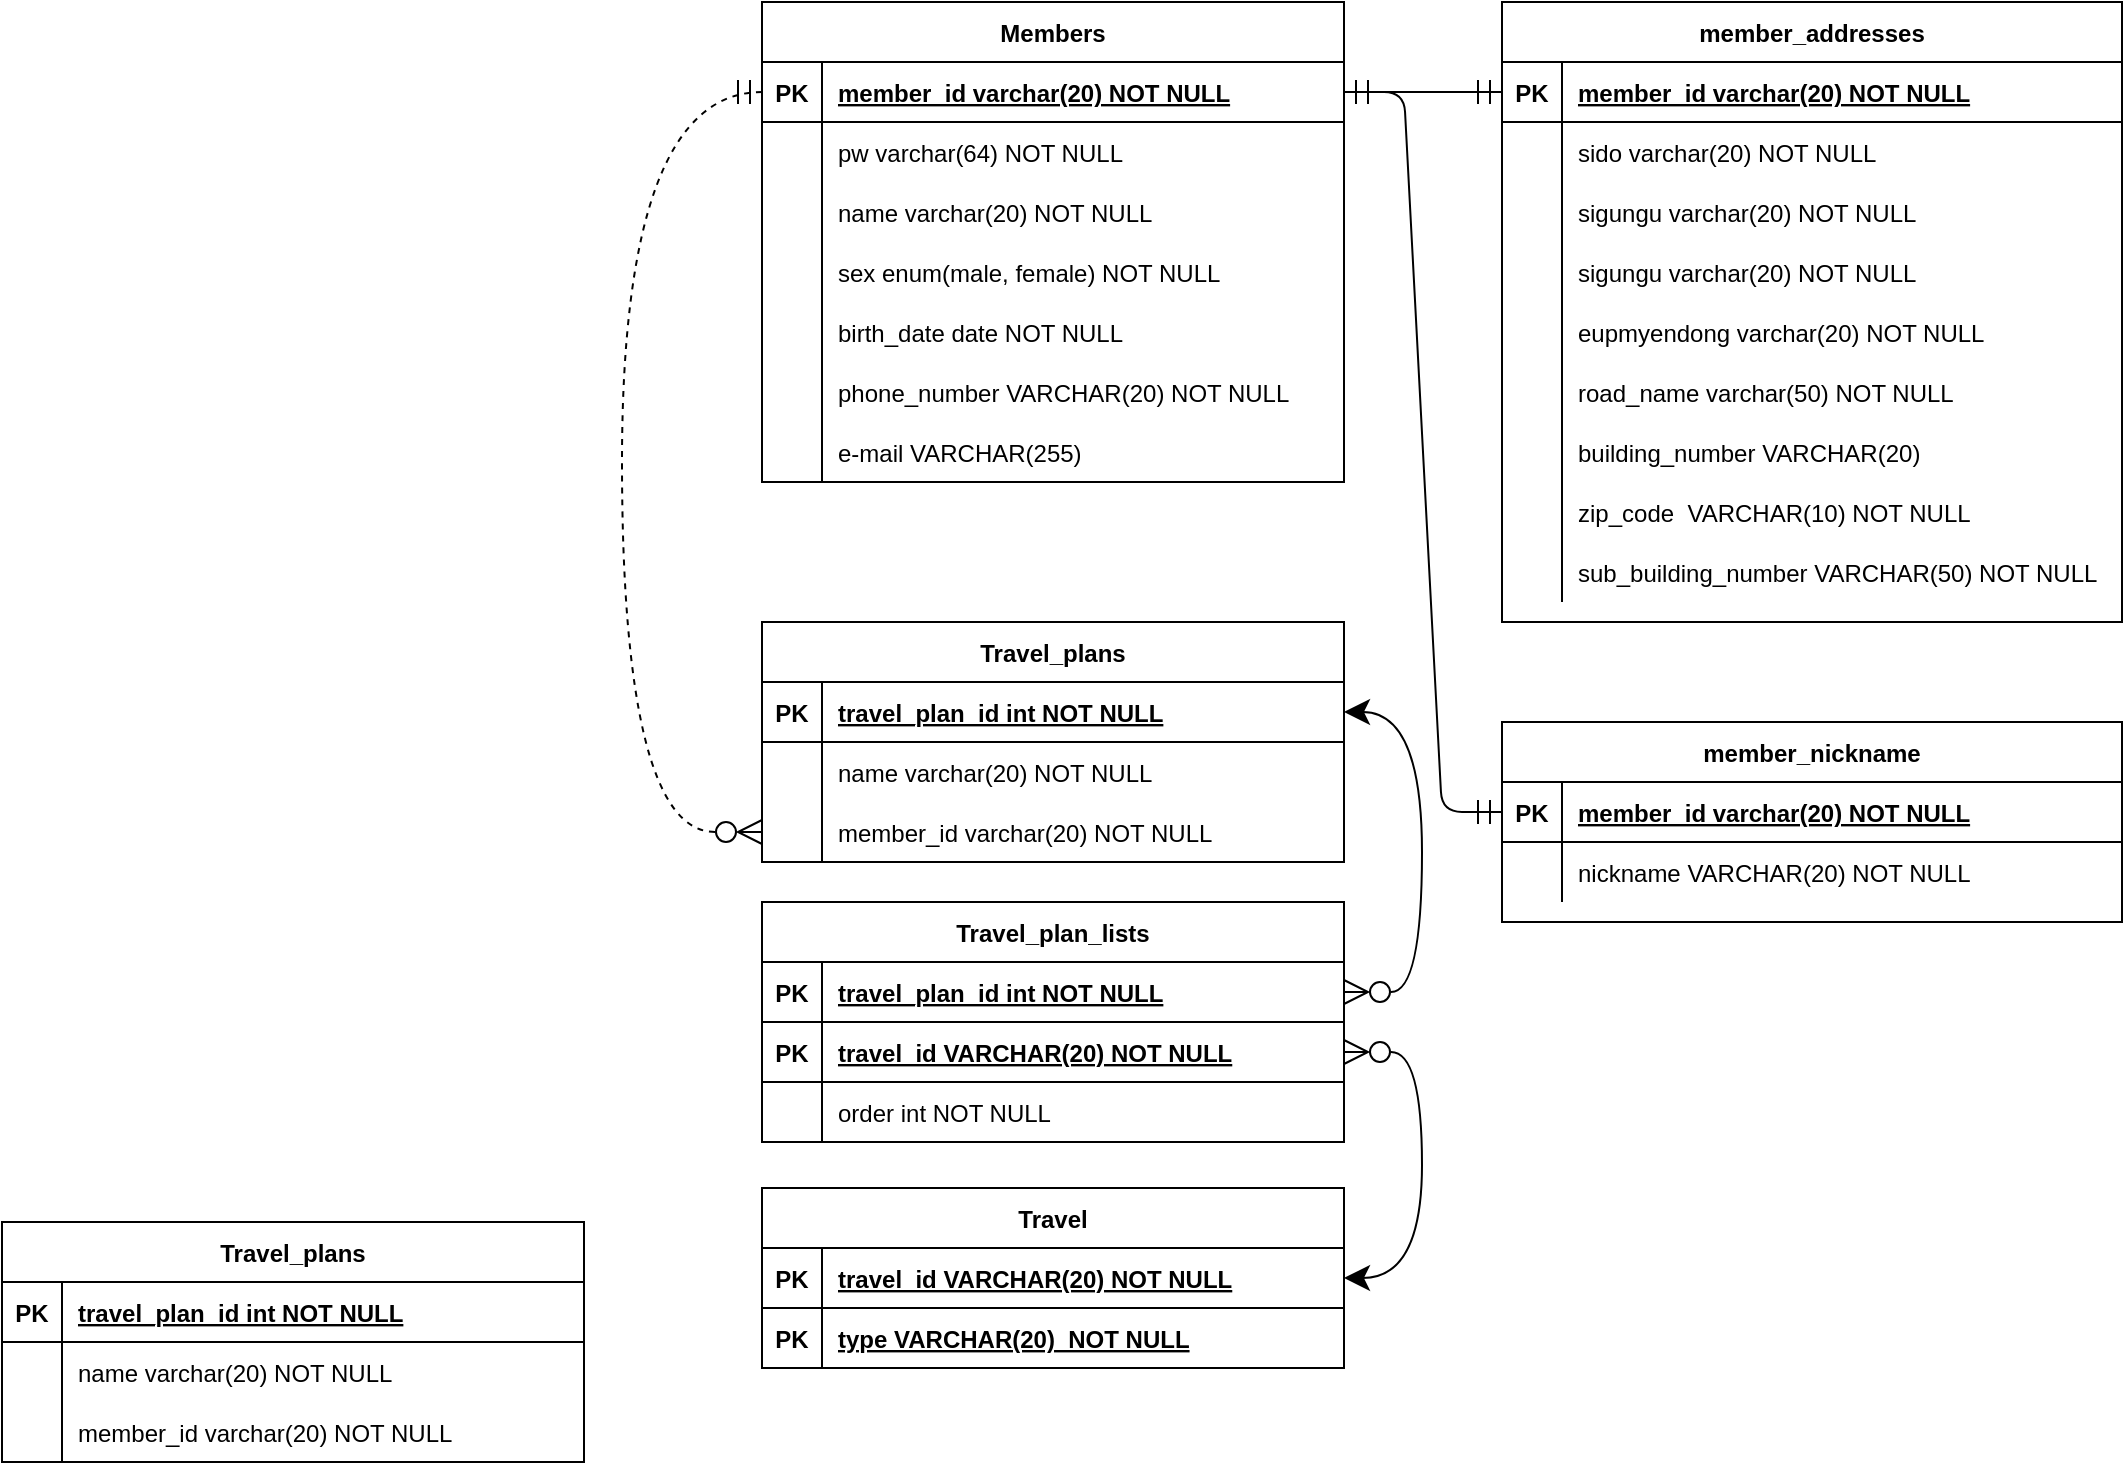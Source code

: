 <mxfile version="21.0.6" type="github"><diagram id="R2lEEEUBdFMjLlhIrx00" name="Page-1"><mxGraphModel dx="2097" dy="692" grid="1" gridSize="10" guides="1" tooltips="1" connect="1" arrows="1" fold="1" page="1" pageScale="1" pageWidth="850" pageHeight="1100" math="0" shadow="0" extFonts="Permanent Marker^https://fonts.googleapis.com/css?family=Permanent+Marker"><root><mxCell id="0"/><mxCell id="1" parent="0"/><mxCell id="C-vyLk0tnHw3VtMMgP7b-1" value="" style="edgeStyle=entityRelationEdgeStyle;endArrow=ERmandOne;startArrow=ERmandOne;endFill=0;startFill=0;entryX=0;entryY=0.5;entryDx=0;entryDy=0;exitX=1;exitY=0.5;exitDx=0;exitDy=0;endSize=10;startSize=10;" parent="1" source="C-vyLk0tnHw3VtMMgP7b-24" target="C-vyLk0tnHw3VtMMgP7b-3" edge="1"><mxGeometry width="100" height="100" relative="1" as="geometry"><mxPoint x="340" y="720" as="sourcePoint"/><mxPoint x="440" y="620" as="targetPoint"/></mxGeometry></mxCell><mxCell id="C-vyLk0tnHw3VtMMgP7b-2" value="member_addresses" style="shape=table;startSize=30;container=1;collapsible=1;childLayout=tableLayout;fixedRows=1;rowLines=0;fontStyle=1;align=center;resizeLast=1;" parent="1" vertex="1"><mxGeometry x="450" y="120" width="310" height="310" as="geometry"/></mxCell><mxCell id="C-vyLk0tnHw3VtMMgP7b-3" value="" style="shape=partialRectangle;collapsible=0;dropTarget=0;pointerEvents=0;fillColor=none;points=[[0,0.5],[1,0.5]];portConstraint=eastwest;top=0;left=0;right=0;bottom=1;" parent="C-vyLk0tnHw3VtMMgP7b-2" vertex="1"><mxGeometry y="30" width="310" height="30" as="geometry"/></mxCell><mxCell id="C-vyLk0tnHw3VtMMgP7b-4" value="PK" style="shape=partialRectangle;overflow=hidden;connectable=0;fillColor=none;top=0;left=0;bottom=0;right=0;fontStyle=1;" parent="C-vyLk0tnHw3VtMMgP7b-3" vertex="1"><mxGeometry width="30" height="30" as="geometry"><mxRectangle width="30" height="30" as="alternateBounds"/></mxGeometry></mxCell><mxCell id="C-vyLk0tnHw3VtMMgP7b-5" value="member_id varchar(20) NOT NULL" style="shape=partialRectangle;overflow=hidden;connectable=0;fillColor=none;top=0;left=0;bottom=0;right=0;align=left;spacingLeft=6;fontStyle=5;" parent="C-vyLk0tnHw3VtMMgP7b-3" vertex="1"><mxGeometry x="30" width="280" height="30" as="geometry"><mxRectangle width="280" height="30" as="alternateBounds"/></mxGeometry></mxCell><mxCell id="C-vyLk0tnHw3VtMMgP7b-6" value="" style="shape=partialRectangle;collapsible=0;dropTarget=0;pointerEvents=0;fillColor=none;points=[[0,0.5],[1,0.5]];portConstraint=eastwest;top=0;left=0;right=0;bottom=0;" parent="C-vyLk0tnHw3VtMMgP7b-2" vertex="1"><mxGeometry y="60" width="310" height="30" as="geometry"/></mxCell><mxCell id="C-vyLk0tnHw3VtMMgP7b-7" value="" style="shape=partialRectangle;overflow=hidden;connectable=0;fillColor=none;top=0;left=0;bottom=0;right=0;" parent="C-vyLk0tnHw3VtMMgP7b-6" vertex="1"><mxGeometry width="30" height="30" as="geometry"><mxRectangle width="30" height="30" as="alternateBounds"/></mxGeometry></mxCell><mxCell id="C-vyLk0tnHw3VtMMgP7b-8" value="sido varchar(20) NOT NULL" style="shape=partialRectangle;overflow=hidden;connectable=0;fillColor=none;top=0;left=0;bottom=0;right=0;align=left;spacingLeft=6;" parent="C-vyLk0tnHw3VtMMgP7b-6" vertex="1"><mxGeometry x="30" width="280" height="30" as="geometry"><mxRectangle width="280" height="30" as="alternateBounds"/></mxGeometry></mxCell><mxCell id="C-vyLk0tnHw3VtMMgP7b-9" value="" style="shape=partialRectangle;collapsible=0;dropTarget=0;pointerEvents=0;fillColor=none;points=[[0,0.5],[1,0.5]];portConstraint=eastwest;top=0;left=0;right=0;bottom=0;" parent="C-vyLk0tnHw3VtMMgP7b-2" vertex="1"><mxGeometry y="90" width="310" height="30" as="geometry"/></mxCell><mxCell id="C-vyLk0tnHw3VtMMgP7b-10" value="" style="shape=partialRectangle;overflow=hidden;connectable=0;fillColor=none;top=0;left=0;bottom=0;right=0;" parent="C-vyLk0tnHw3VtMMgP7b-9" vertex="1"><mxGeometry width="30" height="30" as="geometry"><mxRectangle width="30" height="30" as="alternateBounds"/></mxGeometry></mxCell><mxCell id="C-vyLk0tnHw3VtMMgP7b-11" value="sigungu varchar(20) NOT NULL" style="shape=partialRectangle;overflow=hidden;connectable=0;fillColor=none;top=0;left=0;bottom=0;right=0;align=left;spacingLeft=6;" parent="C-vyLk0tnHw3VtMMgP7b-9" vertex="1"><mxGeometry x="30" width="280" height="30" as="geometry"><mxRectangle width="280" height="30" as="alternateBounds"/></mxGeometry></mxCell><mxCell id="x9HRtBP2p7Dlo2O7zFiY-74" value="" style="shape=partialRectangle;collapsible=0;dropTarget=0;pointerEvents=0;fillColor=none;points=[[0,0.5],[1,0.5]];portConstraint=eastwest;top=0;left=0;right=0;bottom=0;" parent="C-vyLk0tnHw3VtMMgP7b-2" vertex="1"><mxGeometry y="120" width="310" height="30" as="geometry"/></mxCell><mxCell id="x9HRtBP2p7Dlo2O7zFiY-75" value="" style="shape=partialRectangle;overflow=hidden;connectable=0;fillColor=none;top=0;left=0;bottom=0;right=0;" parent="x9HRtBP2p7Dlo2O7zFiY-74" vertex="1"><mxGeometry width="30" height="30" as="geometry"><mxRectangle width="30" height="30" as="alternateBounds"/></mxGeometry></mxCell><mxCell id="x9HRtBP2p7Dlo2O7zFiY-76" value="sigungu varchar(20) NOT NULL" style="shape=partialRectangle;overflow=hidden;connectable=0;fillColor=none;top=0;left=0;bottom=0;right=0;align=left;spacingLeft=6;" parent="x9HRtBP2p7Dlo2O7zFiY-74" vertex="1"><mxGeometry x="30" width="280" height="30" as="geometry"><mxRectangle width="280" height="30" as="alternateBounds"/></mxGeometry></mxCell><mxCell id="x9HRtBP2p7Dlo2O7zFiY-77" value="" style="shape=partialRectangle;collapsible=0;dropTarget=0;pointerEvents=0;fillColor=none;points=[[0,0.5],[1,0.5]];portConstraint=eastwest;top=0;left=0;right=0;bottom=0;" parent="C-vyLk0tnHw3VtMMgP7b-2" vertex="1"><mxGeometry y="150" width="310" height="30" as="geometry"/></mxCell><mxCell id="x9HRtBP2p7Dlo2O7zFiY-78" value="" style="shape=partialRectangle;overflow=hidden;connectable=0;fillColor=none;top=0;left=0;bottom=0;right=0;" parent="x9HRtBP2p7Dlo2O7zFiY-77" vertex="1"><mxGeometry width="30" height="30" as="geometry"><mxRectangle width="30" height="30" as="alternateBounds"/></mxGeometry></mxCell><mxCell id="x9HRtBP2p7Dlo2O7zFiY-79" value="eupmyendong varchar(20) NOT NULL" style="shape=partialRectangle;overflow=hidden;connectable=0;fillColor=none;top=0;left=0;bottom=0;right=0;align=left;spacingLeft=6;" parent="x9HRtBP2p7Dlo2O7zFiY-77" vertex="1"><mxGeometry x="30" width="280" height="30" as="geometry"><mxRectangle width="280" height="30" as="alternateBounds"/></mxGeometry></mxCell><mxCell id="x9HRtBP2p7Dlo2O7zFiY-80" value="" style="shape=partialRectangle;collapsible=0;dropTarget=0;pointerEvents=0;fillColor=none;points=[[0,0.5],[1,0.5]];portConstraint=eastwest;top=0;left=0;right=0;bottom=0;" parent="C-vyLk0tnHw3VtMMgP7b-2" vertex="1"><mxGeometry y="180" width="310" height="30" as="geometry"/></mxCell><mxCell id="x9HRtBP2p7Dlo2O7zFiY-81" value="" style="shape=partialRectangle;overflow=hidden;connectable=0;fillColor=none;top=0;left=0;bottom=0;right=0;" parent="x9HRtBP2p7Dlo2O7zFiY-80" vertex="1"><mxGeometry width="30" height="30" as="geometry"><mxRectangle width="30" height="30" as="alternateBounds"/></mxGeometry></mxCell><mxCell id="x9HRtBP2p7Dlo2O7zFiY-82" value="road_name varchar(50) NOT NULL" style="shape=partialRectangle;overflow=hidden;connectable=0;fillColor=none;top=0;left=0;bottom=0;right=0;align=left;spacingLeft=6;" parent="x9HRtBP2p7Dlo2O7zFiY-80" vertex="1"><mxGeometry x="30" width="280" height="30" as="geometry"><mxRectangle width="280" height="30" as="alternateBounds"/></mxGeometry></mxCell><mxCell id="x9HRtBP2p7Dlo2O7zFiY-83" value="" style="shape=partialRectangle;collapsible=0;dropTarget=0;pointerEvents=0;fillColor=none;points=[[0,0.5],[1,0.5]];portConstraint=eastwest;top=0;left=0;right=0;bottom=0;" parent="C-vyLk0tnHw3VtMMgP7b-2" vertex="1"><mxGeometry y="210" width="310" height="30" as="geometry"/></mxCell><mxCell id="x9HRtBP2p7Dlo2O7zFiY-84" value="" style="shape=partialRectangle;overflow=hidden;connectable=0;fillColor=none;top=0;left=0;bottom=0;right=0;" parent="x9HRtBP2p7Dlo2O7zFiY-83" vertex="1"><mxGeometry width="30" height="30" as="geometry"><mxRectangle width="30" height="30" as="alternateBounds"/></mxGeometry></mxCell><mxCell id="x9HRtBP2p7Dlo2O7zFiY-85" value="building_number VARCHAR(20)" style="shape=partialRectangle;overflow=hidden;connectable=0;fillColor=none;top=0;left=0;bottom=0;right=0;align=left;spacingLeft=6;" parent="x9HRtBP2p7Dlo2O7zFiY-83" vertex="1"><mxGeometry x="30" width="280" height="30" as="geometry"><mxRectangle width="280" height="30" as="alternateBounds"/></mxGeometry></mxCell><mxCell id="x9HRtBP2p7Dlo2O7zFiY-86" value="" style="shape=partialRectangle;collapsible=0;dropTarget=0;pointerEvents=0;fillColor=none;points=[[0,0.5],[1,0.5]];portConstraint=eastwest;top=0;left=0;right=0;bottom=0;" parent="C-vyLk0tnHw3VtMMgP7b-2" vertex="1"><mxGeometry y="240" width="310" height="30" as="geometry"/></mxCell><mxCell id="x9HRtBP2p7Dlo2O7zFiY-87" value="" style="shape=partialRectangle;overflow=hidden;connectable=0;fillColor=none;top=0;left=0;bottom=0;right=0;" parent="x9HRtBP2p7Dlo2O7zFiY-86" vertex="1"><mxGeometry width="30" height="30" as="geometry"><mxRectangle width="30" height="30" as="alternateBounds"/></mxGeometry></mxCell><mxCell id="x9HRtBP2p7Dlo2O7zFiY-88" value="zip_code  VARCHAR(10) NOT NULL" style="shape=partialRectangle;overflow=hidden;connectable=0;fillColor=none;top=0;left=0;bottom=0;right=0;align=left;spacingLeft=6;" parent="x9HRtBP2p7Dlo2O7zFiY-86" vertex="1"><mxGeometry x="30" width="280" height="30" as="geometry"><mxRectangle width="280" height="30" as="alternateBounds"/></mxGeometry></mxCell><mxCell id="x9HRtBP2p7Dlo2O7zFiY-89" value="" style="shape=partialRectangle;collapsible=0;dropTarget=0;pointerEvents=0;fillColor=none;points=[[0,0.5],[1,0.5]];portConstraint=eastwest;top=0;left=0;right=0;bottom=0;" parent="C-vyLk0tnHw3VtMMgP7b-2" vertex="1"><mxGeometry y="270" width="310" height="30" as="geometry"/></mxCell><mxCell id="x9HRtBP2p7Dlo2O7zFiY-90" value="" style="shape=partialRectangle;overflow=hidden;connectable=0;fillColor=none;top=0;left=0;bottom=0;right=0;" parent="x9HRtBP2p7Dlo2O7zFiY-89" vertex="1"><mxGeometry width="30" height="30" as="geometry"><mxRectangle width="30" height="30" as="alternateBounds"/></mxGeometry></mxCell><mxCell id="x9HRtBP2p7Dlo2O7zFiY-91" value="sub_building_number VARCHAR(50) NOT NULL" style="shape=partialRectangle;overflow=hidden;connectable=0;fillColor=none;top=0;left=0;bottom=0;right=0;align=left;spacingLeft=6;" parent="x9HRtBP2p7Dlo2O7zFiY-89" vertex="1"><mxGeometry x="30" width="280" height="30" as="geometry"><mxRectangle width="280" height="30" as="alternateBounds"/></mxGeometry></mxCell><mxCell id="x9HRtBP2p7Dlo2O7zFiY-92" value="member_nickname" style="shape=table;startSize=30;container=1;collapsible=1;childLayout=tableLayout;fixedRows=1;rowLines=0;fontStyle=1;align=center;resizeLast=1;" parent="1" vertex="1"><mxGeometry x="450" y="480" width="310" height="100" as="geometry"/></mxCell><mxCell id="x9HRtBP2p7Dlo2O7zFiY-93" value="" style="shape=partialRectangle;collapsible=0;dropTarget=0;pointerEvents=0;fillColor=none;points=[[0,0.5],[1,0.5]];portConstraint=eastwest;top=0;left=0;right=0;bottom=1;" parent="x9HRtBP2p7Dlo2O7zFiY-92" vertex="1"><mxGeometry y="30" width="310" height="30" as="geometry"/></mxCell><mxCell id="x9HRtBP2p7Dlo2O7zFiY-94" value="PK" style="shape=partialRectangle;overflow=hidden;connectable=0;fillColor=none;top=0;left=0;bottom=0;right=0;fontStyle=1;" parent="x9HRtBP2p7Dlo2O7zFiY-93" vertex="1"><mxGeometry width="30" height="30" as="geometry"><mxRectangle width="30" height="30" as="alternateBounds"/></mxGeometry></mxCell><mxCell id="x9HRtBP2p7Dlo2O7zFiY-95" value="member_id varchar(20) NOT NULL" style="shape=partialRectangle;overflow=hidden;connectable=0;fillColor=none;top=0;left=0;bottom=0;right=0;align=left;spacingLeft=6;fontStyle=5;" parent="x9HRtBP2p7Dlo2O7zFiY-93" vertex="1"><mxGeometry x="30" width="280" height="30" as="geometry"><mxRectangle width="280" height="30" as="alternateBounds"/></mxGeometry></mxCell><mxCell id="x9HRtBP2p7Dlo2O7zFiY-96" value="" style="shape=partialRectangle;collapsible=0;dropTarget=0;pointerEvents=0;fillColor=none;points=[[0,0.5],[1,0.5]];portConstraint=eastwest;top=0;left=0;right=0;bottom=0;" parent="x9HRtBP2p7Dlo2O7zFiY-92" vertex="1"><mxGeometry y="60" width="310" height="30" as="geometry"/></mxCell><mxCell id="x9HRtBP2p7Dlo2O7zFiY-97" value="" style="shape=partialRectangle;overflow=hidden;connectable=0;fillColor=none;top=0;left=0;bottom=0;right=0;" parent="x9HRtBP2p7Dlo2O7zFiY-96" vertex="1"><mxGeometry width="30" height="30" as="geometry"><mxRectangle width="30" height="30" as="alternateBounds"/></mxGeometry></mxCell><mxCell id="x9HRtBP2p7Dlo2O7zFiY-98" value="nickname VARCHAR(20) NOT NULL" style="shape=partialRectangle;overflow=hidden;connectable=0;fillColor=none;top=0;left=0;bottom=0;right=0;align=left;spacingLeft=6;" parent="x9HRtBP2p7Dlo2O7zFiY-96" vertex="1"><mxGeometry x="30" width="280" height="30" as="geometry"><mxRectangle width="280" height="30" as="alternateBounds"/></mxGeometry></mxCell><mxCell id="C-vyLk0tnHw3VtMMgP7b-23" value="Members" style="shape=table;startSize=30;container=1;collapsible=1;childLayout=tableLayout;fixedRows=1;rowLines=0;fontStyle=1;align=center;resizeLast=1;" parent="1" vertex="1"><mxGeometry x="80" y="120" width="291" height="240" as="geometry"/></mxCell><mxCell id="C-vyLk0tnHw3VtMMgP7b-24" value="" style="shape=partialRectangle;collapsible=0;dropTarget=0;pointerEvents=0;fillColor=none;points=[[0,0.5],[1,0.5]];portConstraint=eastwest;top=0;left=0;right=0;bottom=1;" parent="C-vyLk0tnHw3VtMMgP7b-23" vertex="1"><mxGeometry y="30" width="291" height="30" as="geometry"/></mxCell><mxCell id="C-vyLk0tnHw3VtMMgP7b-25" value="PK" style="shape=partialRectangle;overflow=hidden;connectable=0;fillColor=none;top=0;left=0;bottom=0;right=0;fontStyle=1;" parent="C-vyLk0tnHw3VtMMgP7b-24" vertex="1"><mxGeometry width="30" height="30" as="geometry"><mxRectangle width="30" height="30" as="alternateBounds"/></mxGeometry></mxCell><mxCell id="C-vyLk0tnHw3VtMMgP7b-26" value="member_id varchar(20) NOT NULL" style="shape=partialRectangle;overflow=hidden;connectable=0;fillColor=none;top=0;left=0;bottom=0;right=0;align=left;spacingLeft=6;fontStyle=5;" parent="C-vyLk0tnHw3VtMMgP7b-24" vertex="1"><mxGeometry x="30" width="261" height="30" as="geometry"><mxRectangle width="261" height="30" as="alternateBounds"/></mxGeometry></mxCell><mxCell id="C-vyLk0tnHw3VtMMgP7b-27" value="" style="shape=partialRectangle;collapsible=0;dropTarget=0;pointerEvents=0;fillColor=none;points=[[0,0.5],[1,0.5]];portConstraint=eastwest;top=0;left=0;right=0;bottom=0;" parent="C-vyLk0tnHw3VtMMgP7b-23" vertex="1"><mxGeometry y="60" width="291" height="30" as="geometry"/></mxCell><mxCell id="C-vyLk0tnHw3VtMMgP7b-28" value="" style="shape=partialRectangle;overflow=hidden;connectable=0;fillColor=none;top=0;left=0;bottom=0;right=0;" parent="C-vyLk0tnHw3VtMMgP7b-27" vertex="1"><mxGeometry width="30" height="30" as="geometry"><mxRectangle width="30" height="30" as="alternateBounds"/></mxGeometry></mxCell><mxCell id="C-vyLk0tnHw3VtMMgP7b-29" value="pw varchar(64) NOT NULL" style="shape=partialRectangle;overflow=hidden;connectable=0;fillColor=none;top=0;left=0;bottom=0;right=0;align=left;spacingLeft=6;" parent="C-vyLk0tnHw3VtMMgP7b-27" vertex="1"><mxGeometry x="30" width="261" height="30" as="geometry"><mxRectangle width="261" height="30" as="alternateBounds"/></mxGeometry></mxCell><mxCell id="x9HRtBP2p7Dlo2O7zFiY-19" value="" style="shape=partialRectangle;collapsible=0;dropTarget=0;pointerEvents=0;fillColor=none;points=[[0,0.5],[1,0.5]];portConstraint=eastwest;top=0;left=0;right=0;bottom=0;" parent="C-vyLk0tnHw3VtMMgP7b-23" vertex="1"><mxGeometry y="90" width="291" height="30" as="geometry"/></mxCell><mxCell id="x9HRtBP2p7Dlo2O7zFiY-20" value="" style="shape=partialRectangle;overflow=hidden;connectable=0;fillColor=none;top=0;left=0;bottom=0;right=0;" parent="x9HRtBP2p7Dlo2O7zFiY-19" vertex="1"><mxGeometry width="30" height="30" as="geometry"><mxRectangle width="30" height="30" as="alternateBounds"/></mxGeometry></mxCell><mxCell id="x9HRtBP2p7Dlo2O7zFiY-21" value="name varchar(20) NOT NULL" style="shape=partialRectangle;overflow=hidden;connectable=0;fillColor=none;top=0;left=0;bottom=0;right=0;align=left;spacingLeft=6;" parent="x9HRtBP2p7Dlo2O7zFiY-19" vertex="1"><mxGeometry x="30" width="261" height="30" as="geometry"><mxRectangle width="261" height="30" as="alternateBounds"/></mxGeometry></mxCell><mxCell id="x9HRtBP2p7Dlo2O7zFiY-22" value="" style="shape=partialRectangle;collapsible=0;dropTarget=0;pointerEvents=0;fillColor=none;points=[[0,0.5],[1,0.5]];portConstraint=eastwest;top=0;left=0;right=0;bottom=0;" parent="C-vyLk0tnHw3VtMMgP7b-23" vertex="1"><mxGeometry y="120" width="291" height="30" as="geometry"/></mxCell><mxCell id="x9HRtBP2p7Dlo2O7zFiY-23" value="" style="shape=partialRectangle;overflow=hidden;connectable=0;fillColor=none;top=0;left=0;bottom=0;right=0;" parent="x9HRtBP2p7Dlo2O7zFiY-22" vertex="1"><mxGeometry width="30" height="30" as="geometry"><mxRectangle width="30" height="30" as="alternateBounds"/></mxGeometry></mxCell><mxCell id="x9HRtBP2p7Dlo2O7zFiY-24" value="sex enum(male, female) NOT NULL" style="shape=partialRectangle;overflow=hidden;connectable=0;fillColor=none;top=0;left=0;bottom=0;right=0;align=left;spacingLeft=6;" parent="x9HRtBP2p7Dlo2O7zFiY-22" vertex="1"><mxGeometry x="30" width="261" height="30" as="geometry"><mxRectangle width="261" height="30" as="alternateBounds"/></mxGeometry></mxCell><mxCell id="x9HRtBP2p7Dlo2O7zFiY-25" value="" style="shape=partialRectangle;collapsible=0;dropTarget=0;pointerEvents=0;fillColor=none;points=[[0,0.5],[1,0.5]];portConstraint=eastwest;top=0;left=0;right=0;bottom=0;" parent="C-vyLk0tnHw3VtMMgP7b-23" vertex="1"><mxGeometry y="150" width="291" height="30" as="geometry"/></mxCell><mxCell id="x9HRtBP2p7Dlo2O7zFiY-26" value="" style="shape=partialRectangle;overflow=hidden;connectable=0;fillColor=none;top=0;left=0;bottom=0;right=0;" parent="x9HRtBP2p7Dlo2O7zFiY-25" vertex="1"><mxGeometry width="30" height="30" as="geometry"><mxRectangle width="30" height="30" as="alternateBounds"/></mxGeometry></mxCell><mxCell id="x9HRtBP2p7Dlo2O7zFiY-27" value="birth_date date NOT NULL" style="shape=partialRectangle;overflow=hidden;connectable=0;fillColor=none;top=0;left=0;bottom=0;right=0;align=left;spacingLeft=6;" parent="x9HRtBP2p7Dlo2O7zFiY-25" vertex="1"><mxGeometry x="30" width="261" height="30" as="geometry"><mxRectangle width="261" height="30" as="alternateBounds"/></mxGeometry></mxCell><mxCell id="x9HRtBP2p7Dlo2O7zFiY-31" value="" style="shape=partialRectangle;collapsible=0;dropTarget=0;pointerEvents=0;fillColor=none;points=[[0,0.5],[1,0.5]];portConstraint=eastwest;top=0;left=0;right=0;bottom=0;" parent="C-vyLk0tnHw3VtMMgP7b-23" vertex="1"><mxGeometry y="180" width="291" height="30" as="geometry"/></mxCell><mxCell id="x9HRtBP2p7Dlo2O7zFiY-32" value="" style="shape=partialRectangle;overflow=hidden;connectable=0;fillColor=none;top=0;left=0;bottom=0;right=0;" parent="x9HRtBP2p7Dlo2O7zFiY-31" vertex="1"><mxGeometry width="30" height="30" as="geometry"><mxRectangle width="30" height="30" as="alternateBounds"/></mxGeometry></mxCell><mxCell id="x9HRtBP2p7Dlo2O7zFiY-33" value="phone_number VARCHAR(20) NOT NULL" style="shape=partialRectangle;overflow=hidden;connectable=0;fillColor=none;top=0;left=0;bottom=0;right=0;align=left;spacingLeft=6;" parent="x9HRtBP2p7Dlo2O7zFiY-31" vertex="1"><mxGeometry x="30" width="261" height="30" as="geometry"><mxRectangle width="261" height="30" as="alternateBounds"/></mxGeometry></mxCell><mxCell id="x9HRtBP2p7Dlo2O7zFiY-34" value="" style="shape=partialRectangle;collapsible=0;dropTarget=0;pointerEvents=0;fillColor=none;points=[[0,0.5],[1,0.5]];portConstraint=eastwest;top=0;left=0;right=0;bottom=0;" parent="C-vyLk0tnHw3VtMMgP7b-23" vertex="1"><mxGeometry y="210" width="291" height="30" as="geometry"/></mxCell><mxCell id="x9HRtBP2p7Dlo2O7zFiY-35" value="" style="shape=partialRectangle;overflow=hidden;connectable=0;fillColor=none;top=0;left=0;bottom=0;right=0;" parent="x9HRtBP2p7Dlo2O7zFiY-34" vertex="1"><mxGeometry width="30" height="30" as="geometry"><mxRectangle width="30" height="30" as="alternateBounds"/></mxGeometry></mxCell><mxCell id="x9HRtBP2p7Dlo2O7zFiY-36" value="e-mail VARCHAR(255)  " style="shape=partialRectangle;overflow=hidden;connectable=0;fillColor=none;top=0;left=0;bottom=0;right=0;align=left;spacingLeft=6;" parent="x9HRtBP2p7Dlo2O7zFiY-34" vertex="1"><mxGeometry x="30" width="261" height="30" as="geometry"><mxRectangle width="261" height="30" as="alternateBounds"/></mxGeometry></mxCell><mxCell id="x9HRtBP2p7Dlo2O7zFiY-122" value="Travel_plans" style="shape=table;startSize=30;container=1;collapsible=1;childLayout=tableLayout;fixedRows=1;rowLines=0;fontStyle=1;align=center;resizeLast=1;" parent="1" vertex="1"><mxGeometry x="80" y="430" width="291" height="120" as="geometry"/></mxCell><mxCell id="x9HRtBP2p7Dlo2O7zFiY-123" value="" style="shape=partialRectangle;collapsible=0;dropTarget=0;pointerEvents=0;fillColor=none;points=[[0,0.5],[1,0.5]];portConstraint=eastwest;top=0;left=0;right=0;bottom=1;" parent="x9HRtBP2p7Dlo2O7zFiY-122" vertex="1"><mxGeometry y="30" width="291" height="30" as="geometry"/></mxCell><mxCell id="x9HRtBP2p7Dlo2O7zFiY-124" value="PK" style="shape=partialRectangle;overflow=hidden;connectable=0;fillColor=none;top=0;left=0;bottom=0;right=0;fontStyle=1;" parent="x9HRtBP2p7Dlo2O7zFiY-123" vertex="1"><mxGeometry width="30" height="30" as="geometry"><mxRectangle width="30" height="30" as="alternateBounds"/></mxGeometry></mxCell><mxCell id="x9HRtBP2p7Dlo2O7zFiY-125" value="travel_plan_id int NOT NULL" style="shape=partialRectangle;overflow=hidden;connectable=0;fillColor=none;top=0;left=0;bottom=0;right=0;align=left;spacingLeft=6;fontStyle=5;" parent="x9HRtBP2p7Dlo2O7zFiY-123" vertex="1"><mxGeometry x="30" width="261" height="30" as="geometry"><mxRectangle width="261" height="30" as="alternateBounds"/></mxGeometry></mxCell><mxCell id="x9HRtBP2p7Dlo2O7zFiY-129" value="" style="shape=partialRectangle;collapsible=0;dropTarget=0;pointerEvents=0;fillColor=none;points=[[0,0.5],[1,0.5]];portConstraint=eastwest;top=0;left=0;right=0;bottom=0;" parent="x9HRtBP2p7Dlo2O7zFiY-122" vertex="1"><mxGeometry y="60" width="291" height="30" as="geometry"/></mxCell><mxCell id="x9HRtBP2p7Dlo2O7zFiY-130" value="" style="shape=partialRectangle;overflow=hidden;connectable=0;fillColor=none;top=0;left=0;bottom=0;right=0;" parent="x9HRtBP2p7Dlo2O7zFiY-129" vertex="1"><mxGeometry width="30" height="30" as="geometry"><mxRectangle width="30" height="30" as="alternateBounds"/></mxGeometry></mxCell><mxCell id="x9HRtBP2p7Dlo2O7zFiY-131" value="name varchar(20) NOT NULL" style="shape=partialRectangle;overflow=hidden;connectable=0;fillColor=none;top=0;left=0;bottom=0;right=0;align=left;spacingLeft=6;" parent="x9HRtBP2p7Dlo2O7zFiY-129" vertex="1"><mxGeometry x="30" width="261" height="30" as="geometry"><mxRectangle width="261" height="30" as="alternateBounds"/></mxGeometry></mxCell><mxCell id="x9HRtBP2p7Dlo2O7zFiY-132" value="" style="shape=partialRectangle;collapsible=0;dropTarget=0;pointerEvents=0;fillColor=none;points=[[0,0.5],[1,0.5]];portConstraint=eastwest;top=0;left=0;right=0;bottom=0;" parent="x9HRtBP2p7Dlo2O7zFiY-122" vertex="1"><mxGeometry y="90" width="291" height="30" as="geometry"/></mxCell><mxCell id="x9HRtBP2p7Dlo2O7zFiY-133" value="" style="shape=partialRectangle;overflow=hidden;connectable=0;fillColor=none;top=0;left=0;bottom=0;right=0;" parent="x9HRtBP2p7Dlo2O7zFiY-132" vertex="1"><mxGeometry width="30" height="30" as="geometry"><mxRectangle width="30" height="30" as="alternateBounds"/></mxGeometry></mxCell><mxCell id="x9HRtBP2p7Dlo2O7zFiY-134" value="member_id varchar(20) NOT NULL" style="shape=partialRectangle;overflow=hidden;connectable=0;fillColor=none;top=0;left=0;bottom=0;right=0;align=left;spacingLeft=6;" parent="x9HRtBP2p7Dlo2O7zFiY-132" vertex="1"><mxGeometry x="30" width="261" height="30" as="geometry"><mxRectangle width="261" height="30" as="alternateBounds"/></mxGeometry></mxCell><mxCell id="x9HRtBP2p7Dlo2O7zFiY-148" value="Travel_plan_lists" style="shape=table;startSize=30;container=1;collapsible=1;childLayout=tableLayout;fixedRows=1;rowLines=0;fontStyle=1;align=center;resizeLast=1;" parent="1" vertex="1"><mxGeometry x="80" y="570" width="291" height="120" as="geometry"/></mxCell><mxCell id="x9HRtBP2p7Dlo2O7zFiY-149" value="" style="shape=partialRectangle;collapsible=0;dropTarget=0;pointerEvents=0;fillColor=none;points=[[0,0.5],[1,0.5]];portConstraint=eastwest;top=0;left=0;right=0;bottom=1;" parent="x9HRtBP2p7Dlo2O7zFiY-148" vertex="1"><mxGeometry y="30" width="291" height="30" as="geometry"/></mxCell><mxCell id="x9HRtBP2p7Dlo2O7zFiY-150" value="PK" style="shape=partialRectangle;overflow=hidden;connectable=0;fillColor=none;top=0;left=0;bottom=0;right=0;fontStyle=1;" parent="x9HRtBP2p7Dlo2O7zFiY-149" vertex="1"><mxGeometry width="30" height="30" as="geometry"><mxRectangle width="30" height="30" as="alternateBounds"/></mxGeometry></mxCell><mxCell id="x9HRtBP2p7Dlo2O7zFiY-151" value="travel_plan_id int NOT NULL" style="shape=partialRectangle;overflow=hidden;connectable=0;fillColor=none;top=0;left=0;bottom=0;right=0;align=left;spacingLeft=6;fontStyle=5;" parent="x9HRtBP2p7Dlo2O7zFiY-149" vertex="1"><mxGeometry x="30" width="261" height="30" as="geometry"><mxRectangle width="261" height="30" as="alternateBounds"/></mxGeometry></mxCell><mxCell id="vVsXeEwv3luXCmU1JJca-1" value="" style="shape=partialRectangle;collapsible=0;dropTarget=0;pointerEvents=0;fillColor=none;points=[[0,0.5],[1,0.5]];portConstraint=eastwest;top=0;left=0;right=0;bottom=1;" vertex="1" parent="x9HRtBP2p7Dlo2O7zFiY-148"><mxGeometry y="60" width="291" height="30" as="geometry"/></mxCell><mxCell id="vVsXeEwv3luXCmU1JJca-2" value="PK" style="shape=partialRectangle;overflow=hidden;connectable=0;fillColor=none;top=0;left=0;bottom=0;right=0;fontStyle=1;" vertex="1" parent="vVsXeEwv3luXCmU1JJca-1"><mxGeometry width="30" height="30" as="geometry"><mxRectangle width="30" height="30" as="alternateBounds"/></mxGeometry></mxCell><mxCell id="vVsXeEwv3luXCmU1JJca-3" value="travel_id VARCHAR(20) NOT NULL" style="shape=partialRectangle;overflow=hidden;connectable=0;fillColor=none;top=0;left=0;bottom=0;right=0;align=left;spacingLeft=6;fontStyle=5;" vertex="1" parent="vVsXeEwv3luXCmU1JJca-1"><mxGeometry x="30" width="261" height="30" as="geometry"><mxRectangle width="261" height="30" as="alternateBounds"/></mxGeometry></mxCell><mxCell id="x9HRtBP2p7Dlo2O7zFiY-155" value="" style="shape=partialRectangle;collapsible=0;dropTarget=0;pointerEvents=0;fillColor=none;points=[[0,0.5],[1,0.5]];portConstraint=eastwest;top=0;left=0;right=0;bottom=0;" parent="x9HRtBP2p7Dlo2O7zFiY-148" vertex="1"><mxGeometry y="90" width="291" height="30" as="geometry"/></mxCell><mxCell id="x9HRtBP2p7Dlo2O7zFiY-156" value="" style="shape=partialRectangle;overflow=hidden;connectable=0;fillColor=none;top=0;left=0;bottom=0;right=0;" parent="x9HRtBP2p7Dlo2O7zFiY-155" vertex="1"><mxGeometry width="30" height="30" as="geometry"><mxRectangle width="30" height="30" as="alternateBounds"/></mxGeometry></mxCell><mxCell id="x9HRtBP2p7Dlo2O7zFiY-157" value="order int NOT NULL" style="shape=partialRectangle;overflow=hidden;connectable=0;fillColor=none;top=0;left=0;bottom=0;right=0;align=left;spacingLeft=6;" parent="x9HRtBP2p7Dlo2O7zFiY-155" vertex="1"><mxGeometry x="30" width="261" height="30" as="geometry"><mxRectangle width="261" height="30" as="alternateBounds"/></mxGeometry></mxCell><mxCell id="x9HRtBP2p7Dlo2O7zFiY-165" style="edgeStyle=orthogonalEdgeStyle;orthogonalLoop=1;jettySize=auto;html=1;entryX=1;entryY=0.5;entryDx=0;entryDy=0;curved=1;exitX=1;exitY=0.5;exitDx=0;exitDy=0;startArrow=ERzeroToMany;startFill=0;endSize=10;startSize=10;" parent="1" source="x9HRtBP2p7Dlo2O7zFiY-149" target="x9HRtBP2p7Dlo2O7zFiY-123" edge="1"><mxGeometry relative="1" as="geometry"><Array as="points"><mxPoint x="410" y="615"/><mxPoint x="410" y="475"/></Array></mxGeometry></mxCell><mxCell id="vVsXeEwv3luXCmU1JJca-4" value="Travel" style="shape=table;startSize=30;container=1;collapsible=1;childLayout=tableLayout;fixedRows=1;rowLines=0;fontStyle=1;align=center;resizeLast=1;" vertex="1" parent="1"><mxGeometry x="80" y="713" width="291" height="90" as="geometry"/></mxCell><mxCell id="vVsXeEwv3luXCmU1JJca-5" value="" style="shape=partialRectangle;collapsible=0;dropTarget=0;pointerEvents=0;fillColor=none;points=[[0,0.5],[1,0.5]];portConstraint=eastwest;top=0;left=0;right=0;bottom=1;" vertex="1" parent="vVsXeEwv3luXCmU1JJca-4"><mxGeometry y="30" width="291" height="30" as="geometry"/></mxCell><mxCell id="vVsXeEwv3luXCmU1JJca-6" value="PK" style="shape=partialRectangle;overflow=hidden;connectable=0;fillColor=none;top=0;left=0;bottom=0;right=0;fontStyle=1;" vertex="1" parent="vVsXeEwv3luXCmU1JJca-5"><mxGeometry width="30" height="30" as="geometry"><mxRectangle width="30" height="30" as="alternateBounds"/></mxGeometry></mxCell><mxCell id="vVsXeEwv3luXCmU1JJca-7" value="travel_id VARCHAR(20) NOT NULL" style="shape=partialRectangle;overflow=hidden;connectable=0;fillColor=none;top=0;left=0;bottom=0;right=0;align=left;spacingLeft=6;fontStyle=5;" vertex="1" parent="vVsXeEwv3luXCmU1JJca-5"><mxGeometry x="30" width="261" height="30" as="geometry"><mxRectangle width="261" height="30" as="alternateBounds"/></mxGeometry></mxCell><mxCell id="vVsXeEwv3luXCmU1JJca-43" value="" style="shape=partialRectangle;collapsible=0;dropTarget=0;pointerEvents=0;fillColor=none;points=[[0,0.5],[1,0.5]];portConstraint=eastwest;top=0;left=0;right=0;bottom=1;" vertex="1" parent="vVsXeEwv3luXCmU1JJca-4"><mxGeometry y="60" width="291" height="30" as="geometry"/></mxCell><mxCell id="vVsXeEwv3luXCmU1JJca-44" value="PK" style="shape=partialRectangle;overflow=hidden;connectable=0;fillColor=none;top=0;left=0;bottom=0;right=0;fontStyle=1;" vertex="1" parent="vVsXeEwv3luXCmU1JJca-43"><mxGeometry width="30" height="30" as="geometry"><mxRectangle width="30" height="30" as="alternateBounds"/></mxGeometry></mxCell><mxCell id="vVsXeEwv3luXCmU1JJca-45" value="type VARCHAR(20)  NOT NULL" style="shape=partialRectangle;overflow=hidden;connectable=0;fillColor=none;top=0;left=0;bottom=0;right=0;align=left;spacingLeft=6;fontStyle=5;" vertex="1" parent="vVsXeEwv3luXCmU1JJca-43"><mxGeometry x="30" width="261" height="30" as="geometry"><mxRectangle width="261" height="30" as="alternateBounds"/></mxGeometry></mxCell><mxCell id="vVsXeEwv3luXCmU1JJca-21" style="edgeStyle=orthogonalEdgeStyle;orthogonalLoop=1;jettySize=auto;html=1;exitX=1;exitY=0.5;exitDx=0;exitDy=0;entryX=1;entryY=0.5;entryDx=0;entryDy=0;curved=1;startArrow=ERzeroToMany;startFill=0;endSize=10;startSize=10;" edge="1" parent="1" source="vVsXeEwv3luXCmU1JJca-1" target="vVsXeEwv3luXCmU1JJca-5"><mxGeometry relative="1" as="geometry"><Array as="points"><mxPoint x="410" y="645"/><mxPoint x="410" y="758"/></Array></mxGeometry></mxCell><mxCell id="vVsXeEwv3luXCmU1JJca-23" value="Travel_plans" style="shape=table;startSize=30;container=1;collapsible=1;childLayout=tableLayout;fixedRows=1;rowLines=0;fontStyle=1;align=center;resizeLast=1;" vertex="1" parent="1"><mxGeometry x="-300" y="730" width="291" height="120" as="geometry"/></mxCell><mxCell id="vVsXeEwv3luXCmU1JJca-24" value="" style="shape=partialRectangle;collapsible=0;dropTarget=0;pointerEvents=0;fillColor=none;points=[[0,0.5],[1,0.5]];portConstraint=eastwest;top=0;left=0;right=0;bottom=1;" vertex="1" parent="vVsXeEwv3luXCmU1JJca-23"><mxGeometry y="30" width="291" height="30" as="geometry"/></mxCell><mxCell id="vVsXeEwv3luXCmU1JJca-25" value="PK" style="shape=partialRectangle;overflow=hidden;connectable=0;fillColor=none;top=0;left=0;bottom=0;right=0;fontStyle=1;" vertex="1" parent="vVsXeEwv3luXCmU1JJca-24"><mxGeometry width="30" height="30" as="geometry"><mxRectangle width="30" height="30" as="alternateBounds"/></mxGeometry></mxCell><mxCell id="vVsXeEwv3luXCmU1JJca-26" value="travel_plan_id int NOT NULL" style="shape=partialRectangle;overflow=hidden;connectable=0;fillColor=none;top=0;left=0;bottom=0;right=0;align=left;spacingLeft=6;fontStyle=5;" vertex="1" parent="vVsXeEwv3luXCmU1JJca-24"><mxGeometry x="30" width="261" height="30" as="geometry"><mxRectangle width="261" height="30" as="alternateBounds"/></mxGeometry></mxCell><mxCell id="vVsXeEwv3luXCmU1JJca-27" value="" style="shape=partialRectangle;collapsible=0;dropTarget=0;pointerEvents=0;fillColor=none;points=[[0,0.5],[1,0.5]];portConstraint=eastwest;top=0;left=0;right=0;bottom=0;" vertex="1" parent="vVsXeEwv3luXCmU1JJca-23"><mxGeometry y="60" width="291" height="30" as="geometry"/></mxCell><mxCell id="vVsXeEwv3luXCmU1JJca-28" value="" style="shape=partialRectangle;overflow=hidden;connectable=0;fillColor=none;top=0;left=0;bottom=0;right=0;" vertex="1" parent="vVsXeEwv3luXCmU1JJca-27"><mxGeometry width="30" height="30" as="geometry"><mxRectangle width="30" height="30" as="alternateBounds"/></mxGeometry></mxCell><mxCell id="vVsXeEwv3luXCmU1JJca-29" value="name varchar(20) NOT NULL" style="shape=partialRectangle;overflow=hidden;connectable=0;fillColor=none;top=0;left=0;bottom=0;right=0;align=left;spacingLeft=6;" vertex="1" parent="vVsXeEwv3luXCmU1JJca-27"><mxGeometry x="30" width="261" height="30" as="geometry"><mxRectangle width="261" height="30" as="alternateBounds"/></mxGeometry></mxCell><mxCell id="vVsXeEwv3luXCmU1JJca-30" value="" style="shape=partialRectangle;collapsible=0;dropTarget=0;pointerEvents=0;fillColor=none;points=[[0,0.5],[1,0.5]];portConstraint=eastwest;top=0;left=0;right=0;bottom=0;" vertex="1" parent="vVsXeEwv3luXCmU1JJca-23"><mxGeometry y="90" width="291" height="30" as="geometry"/></mxCell><mxCell id="vVsXeEwv3luXCmU1JJca-31" value="" style="shape=partialRectangle;overflow=hidden;connectable=0;fillColor=none;top=0;left=0;bottom=0;right=0;" vertex="1" parent="vVsXeEwv3luXCmU1JJca-30"><mxGeometry width="30" height="30" as="geometry"><mxRectangle width="30" height="30" as="alternateBounds"/></mxGeometry></mxCell><mxCell id="vVsXeEwv3luXCmU1JJca-32" value="member_id varchar(20) NOT NULL" style="shape=partialRectangle;overflow=hidden;connectable=0;fillColor=none;top=0;left=0;bottom=0;right=0;align=left;spacingLeft=6;" vertex="1" parent="vVsXeEwv3luXCmU1JJca-30"><mxGeometry x="30" width="261" height="30" as="geometry"><mxRectangle width="261" height="30" as="alternateBounds"/></mxGeometry></mxCell><mxCell id="vVsXeEwv3luXCmU1JJca-33" value="" style="edgeStyle=entityRelationEdgeStyle;endArrow=ERmandOne;startArrow=ERmandOne;endFill=0;startFill=0;entryX=0;entryY=0.5;entryDx=0;entryDy=0;exitX=1;exitY=0.5;exitDx=0;exitDy=0;endSize=10;startSize=10;" edge="1" parent="1" source="C-vyLk0tnHw3VtMMgP7b-24" target="x9HRtBP2p7Dlo2O7zFiY-93"><mxGeometry width="100" height="100" relative="1" as="geometry"><mxPoint x="381" y="175" as="sourcePoint"/><mxPoint x="460" y="175" as="targetPoint"/></mxGeometry></mxCell><mxCell id="vVsXeEwv3luXCmU1JJca-35" style="edgeStyle=orthogonalEdgeStyle;orthogonalLoop=1;jettySize=auto;html=1;exitX=0;exitY=0.5;exitDx=0;exitDy=0;entryX=0;entryY=0.5;entryDx=0;entryDy=0;curved=1;endArrow=ERmandOne;endFill=0;startArrow=ERzeroToMany;startFill=0;endSize=10;startSize=10;dashed=1;" edge="1" parent="1" source="x9HRtBP2p7Dlo2O7zFiY-132" target="C-vyLk0tnHw3VtMMgP7b-24"><mxGeometry relative="1" as="geometry"><Array as="points"><mxPoint x="10" y="535"/><mxPoint x="10" y="165"/></Array></mxGeometry></mxCell></root></mxGraphModel></diagram></mxfile>